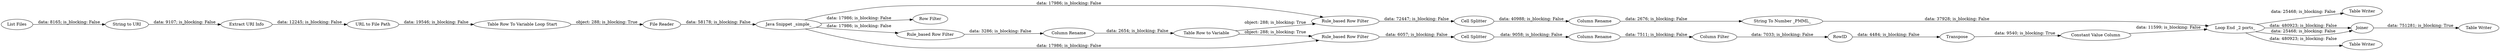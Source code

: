 digraph {
	"1023537045541665558_32" [label="Loop End _2 ports_"]
	"1023537045541665558_33" [label=Transpose]
	"1023537045541665558_22" [label="Rule_based Row Filter"]
	"1023537045541665558_31" [label="Column Rename"]
	"1023537045541665558_1" [label="List Files"]
	"1023537045541665558_35" [label=RowID]
	"1023537045541665558_18" [label="Extract URI Info"]
	"1023537045541665558_40" [label="Table Writer"]
	"1023537045541665558_23" [label="Table Row to Variable"]
	"1023537045541665558_16" [label="URL to File Path"]
	"1023537045541665558_17" [label="String to URI"]
	"1023537045541665558_2" [label="File Reader"]
	"1023537045541665558_20" [label="Row Filter"]
	"1023537045541665558_3" [label="Table Row To Variable Loop Start"]
	"1023537045541665558_37" [label=Joiner]
	"1023537045541665558_34" [label="Column Filter"]
	"1023537045541665558_39" [label="Table Writer"]
	"1023537045541665558_21" [label="Rule_based Row Filter"]
	"1023537045541665558_30" [label="String To Number _PMML_"]
	"1023537045541665558_29" [label="Column Rename"]
	"1023537045541665558_25" [label="Rule_based Row Filter"]
	"1023537045541665558_27" [label="Constant Value Column"]
	"1023537045541665558_38" [label="Table Writer"]
	"1023537045541665558_19" [label="Java Snippet _simple_"]
	"1023537045541665558_24" [label="Column Rename"]
	"1023537045541665558_26" [label="Cell Splitter"]
	"1023537045541665558_28" [label="Cell Splitter"]
	"1023537045541665558_29" -> "1023537045541665558_30" [label="data: 2676; is_blocking: False"]
	"1023537045541665558_33" -> "1023537045541665558_27" [label="data: 9540; is_blocking: True"]
	"1023537045541665558_24" -> "1023537045541665558_23" [label="data: 2654; is_blocking: False"]
	"1023537045541665558_18" -> "1023537045541665558_16" [label="data: 12245; is_blocking: False"]
	"1023537045541665558_27" -> "1023537045541665558_32" [label="data: 11599; is_blocking: False"]
	"1023537045541665558_31" -> "1023537045541665558_34" [label="data: 7511; is_blocking: False"]
	"1023537045541665558_2" -> "1023537045541665558_19" [label="data: 58178; is_blocking: False"]
	"1023537045541665558_1" -> "1023537045541665558_17" [label="data: 8165; is_blocking: False"]
	"1023537045541665558_35" -> "1023537045541665558_33" [label="data: 4484; is_blocking: False"]
	"1023537045541665558_30" -> "1023537045541665558_32" [label="data: 37928; is_blocking: False"]
	"1023537045541665558_23" -> "1023537045541665558_22" [label="object: 288; is_blocking: True"]
	"1023537045541665558_16" -> "1023537045541665558_3" [label="data: 19546; is_blocking: False"]
	"1023537045541665558_26" -> "1023537045541665558_31" [label="data: 9058; is_blocking: False"]
	"1023537045541665558_3" -> "1023537045541665558_2" [label="object: 288; is_blocking: True"]
	"1023537045541665558_32" -> "1023537045541665558_37" [label="data: 480923; is_blocking: False"]
	"1023537045541665558_19" -> "1023537045541665558_21" [label="data: 17986; is_blocking: False"]
	"1023537045541665558_17" -> "1023537045541665558_18" [label="data: 9107; is_blocking: False"]
	"1023537045541665558_19" -> "1023537045541665558_25" [label="data: 17986; is_blocking: False"]
	"1023537045541665558_21" -> "1023537045541665558_24" [label="data: 3286; is_blocking: False"]
	"1023537045541665558_23" -> "1023537045541665558_25" [label="object: 288; is_blocking: True"]
	"1023537045541665558_28" -> "1023537045541665558_29" [label="data: 40988; is_blocking: False"]
	"1023537045541665558_22" -> "1023537045541665558_28" [label="data: 72447; is_blocking: False"]
	"1023537045541665558_19" -> "1023537045541665558_22" [label="data: 17986; is_blocking: False"]
	"1023537045541665558_34" -> "1023537045541665558_35" [label="data: 7033; is_blocking: False"]
	"1023537045541665558_25" -> "1023537045541665558_26" [label="data: 6057; is_blocking: False"]
	"1023537045541665558_32" -> "1023537045541665558_37" [label="data: 25468; is_blocking: False"]
	"1023537045541665558_32" -> "1023537045541665558_40" [label="data: 25468; is_blocking: False"]
	"1023537045541665558_32" -> "1023537045541665558_39" [label="data: 480923; is_blocking: False"]
	"1023537045541665558_19" -> "1023537045541665558_20" [label="data: 17986; is_blocking: False"]
	"1023537045541665558_37" -> "1023537045541665558_38" [label="data: 751281; is_blocking: True"]
	rankdir=LR
}
